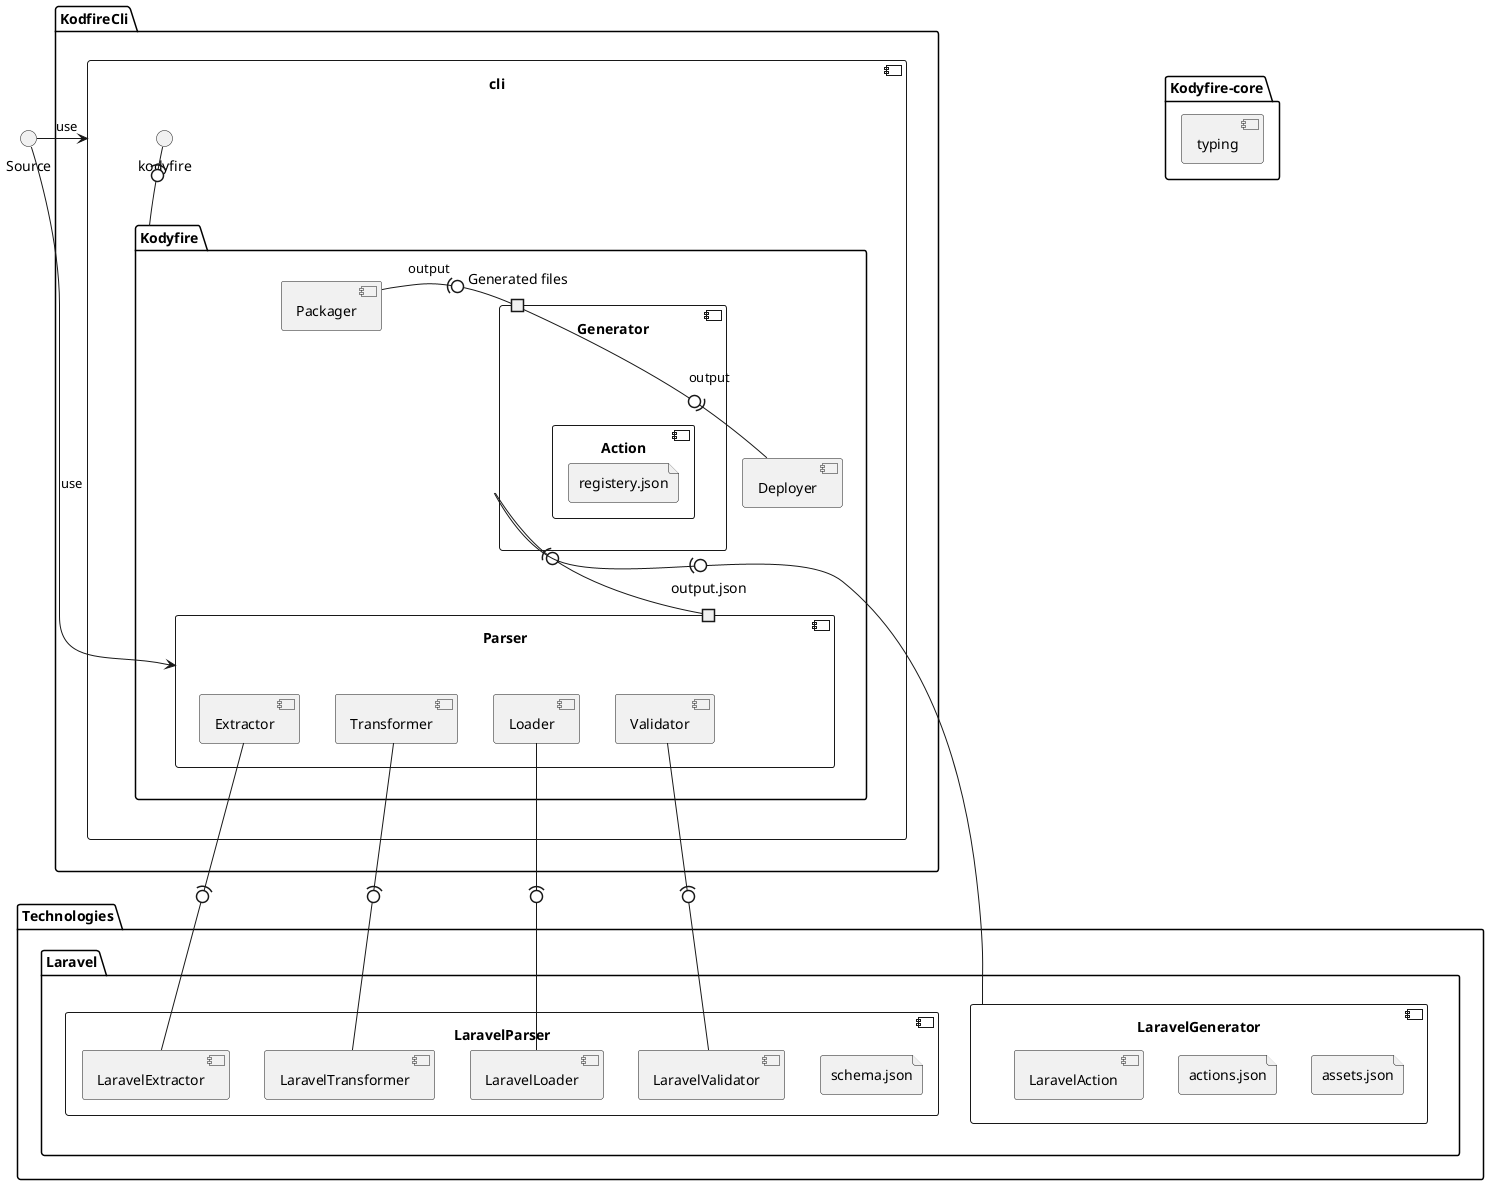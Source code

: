 @startuml
skinparam componentstyle uml2

() Source
package "Kodyfire-core" {
    [typing]
}
package KodfireCli {
    component cli {
        kodyfire -(0- Kodyfire
    }
}
folder Technologies {
        package Laravel {
            component LaravelParser {
                file schema.json
                component LaravelTransformer {
                }
                component LaravelLoader {
                }
                component LaravelValidator {
                }
                component LaravelExtractor
            }
            component LaravelGenerator {
                component LaravelAction {
                }
                file assets.json
                file actions.json
            }
        }
    }
' package devkit-schematic {
'     port "Schematic API"
' }
package "Kodyfire" {
    Component Packager {

    }
    Component Deployer {

    }
    component Parser {
        port "output.json"  as output
        component Extractor {
        }
        component Transformer {
        }
        component Loader {
        }
        component Validator {
        }

    }

    component Generator {
        port "Generated files" as generatorOutput
        component Action {
            file registery.json
        }
    }


    output -u0)- Generator
    Parser <-l- Source: use
    cli <-l- Source: use
    Validator -(0- LaravelValidator
    Loader -(0- LaravelLoader
    Transformer -(0- LaravelTransformer
    Extractor -(0- LaravelExtractor
    Generator -(0- LaravelGenerator
    generatorOutput -l0)- Packager: output
    generatorOutput -0)- Deployer: output
}
@enduml